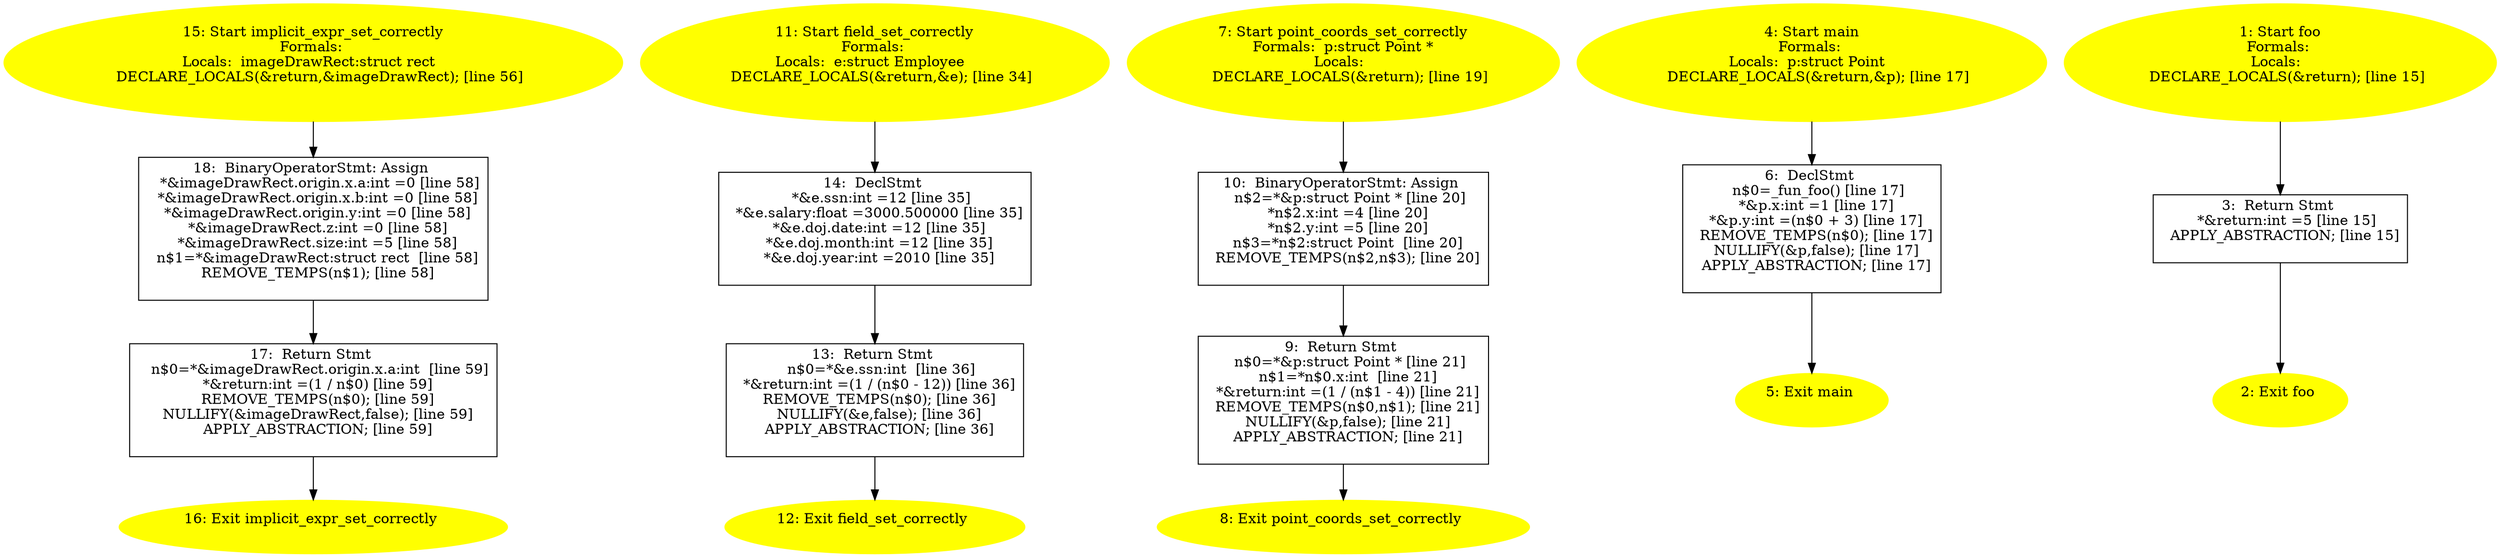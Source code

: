 digraph iCFG {
18 [label="18:  BinaryOperatorStmt: Assign \n   *&imageDrawRect.origin.x.a:int =0 [line 58]\n  *&imageDrawRect.origin.x.b:int =0 [line 58]\n  *&imageDrawRect.origin.y:int =0 [line 58]\n  *&imageDrawRect.z:int =0 [line 58]\n  *&imageDrawRect.size:int =5 [line 58]\n  n$1=*&imageDrawRect:struct rect  [line 58]\n  REMOVE_TEMPS(n$1); [line 58]\n " shape="box"]
	

	 18 -> 17 ;
17 [label="17:  Return Stmt \n   n$0=*&imageDrawRect.origin.x.a:int  [line 59]\n  *&return:int =(1 / n$0) [line 59]\n  REMOVE_TEMPS(n$0); [line 59]\n  NULLIFY(&imageDrawRect,false); [line 59]\n  APPLY_ABSTRACTION; [line 59]\n " shape="box"]
	

	 17 -> 16 ;
16 [label="16: Exit implicit_expr_set_correctly \n  " color=yellow style=filled]
	

15 [label="15: Start implicit_expr_set_correctly\nFormals: \nLocals:  imageDrawRect:struct rect  \n   DECLARE_LOCALS(&return,&imageDrawRect); [line 56]\n " color=yellow style=filled]
	

	 15 -> 18 ;
14 [label="14:  DeclStmt \n   *&e.ssn:int =12 [line 35]\n  *&e.salary:float =3000.500000 [line 35]\n  *&e.doj.date:int =12 [line 35]\n  *&e.doj.month:int =12 [line 35]\n  *&e.doj.year:int =2010 [line 35]\n " shape="box"]
	

	 14 -> 13 ;
13 [label="13:  Return Stmt \n   n$0=*&e.ssn:int  [line 36]\n  *&return:int =(1 / (n$0 - 12)) [line 36]\n  REMOVE_TEMPS(n$0); [line 36]\n  NULLIFY(&e,false); [line 36]\n  APPLY_ABSTRACTION; [line 36]\n " shape="box"]
	

	 13 -> 12 ;
12 [label="12: Exit field_set_correctly \n  " color=yellow style=filled]
	

11 [label="11: Start field_set_correctly\nFormals: \nLocals:  e:struct Employee  \n   DECLARE_LOCALS(&return,&e); [line 34]\n " color=yellow style=filled]
	

	 11 -> 14 ;
10 [label="10:  BinaryOperatorStmt: Assign \n   n$2=*&p:struct Point * [line 20]\n  *n$2.x:int =4 [line 20]\n  *n$2.y:int =5 [line 20]\n  n$3=*n$2:struct Point  [line 20]\n  REMOVE_TEMPS(n$2,n$3); [line 20]\n " shape="box"]
	

	 10 -> 9 ;
9 [label="9:  Return Stmt \n   n$0=*&p:struct Point * [line 21]\n  n$1=*n$0.x:int  [line 21]\n  *&return:int =(1 / (n$1 - 4)) [line 21]\n  REMOVE_TEMPS(n$0,n$1); [line 21]\n  NULLIFY(&p,false); [line 21]\n  APPLY_ABSTRACTION; [line 21]\n " shape="box"]
	

	 9 -> 8 ;
8 [label="8: Exit point_coords_set_correctly \n  " color=yellow style=filled]
	

7 [label="7: Start point_coords_set_correctly\nFormals:  p:struct Point *\nLocals:  \n   DECLARE_LOCALS(&return); [line 19]\n " color=yellow style=filled]
	

	 7 -> 10 ;
6 [label="6:  DeclStmt \n   n$0=_fun_foo() [line 17]\n  *&p.x:int =1 [line 17]\n  *&p.y:int =(n$0 + 3) [line 17]\n  REMOVE_TEMPS(n$0); [line 17]\n  NULLIFY(&p,false); [line 17]\n  APPLY_ABSTRACTION; [line 17]\n " shape="box"]
	

	 6 -> 5 ;
5 [label="5: Exit main \n  " color=yellow style=filled]
	

4 [label="4: Start main\nFormals: \nLocals:  p:struct Point  \n   DECLARE_LOCALS(&return,&p); [line 17]\n " color=yellow style=filled]
	

	 4 -> 6 ;
3 [label="3:  Return Stmt \n   *&return:int =5 [line 15]\n  APPLY_ABSTRACTION; [line 15]\n " shape="box"]
	

	 3 -> 2 ;
2 [label="2: Exit foo \n  " color=yellow style=filled]
	

1 [label="1: Start foo\nFormals: \nLocals:  \n   DECLARE_LOCALS(&return); [line 15]\n " color=yellow style=filled]
	

	 1 -> 3 ;
}
